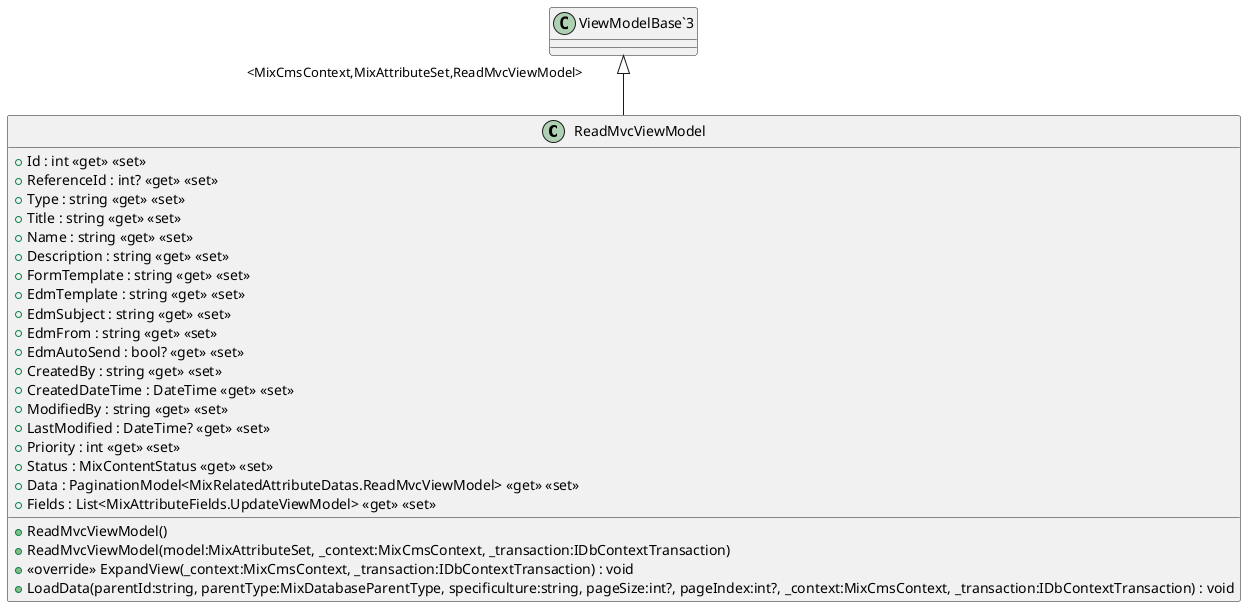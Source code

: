 @startuml
class ReadMvcViewModel {
    + Id : int <<get>> <<set>>
    + ReferenceId : int? <<get>> <<set>>
    + Type : string <<get>> <<set>>
    + Title : string <<get>> <<set>>
    + Name : string <<get>> <<set>>
    + Description : string <<get>> <<set>>
    + FormTemplate : string <<get>> <<set>>
    + EdmTemplate : string <<get>> <<set>>
    + EdmSubject : string <<get>> <<set>>
    + EdmFrom : string <<get>> <<set>>
    + EdmAutoSend : bool? <<get>> <<set>>
    + CreatedBy : string <<get>> <<set>>
    + CreatedDateTime : DateTime <<get>> <<set>>
    + ModifiedBy : string <<get>> <<set>>
    + LastModified : DateTime? <<get>> <<set>>
    + Priority : int <<get>> <<set>>
    + Status : MixContentStatus <<get>> <<set>>
    + Data : PaginationModel<MixRelatedAttributeDatas.ReadMvcViewModel> <<get>> <<set>>
    + Fields : List<MixAttributeFields.UpdateViewModel> <<get>> <<set>>
    + ReadMvcViewModel()
    + ReadMvcViewModel(model:MixAttributeSet, _context:MixCmsContext, _transaction:IDbContextTransaction)
    + <<override>> ExpandView(_context:MixCmsContext, _transaction:IDbContextTransaction) : void
    + LoadData(parentId:string, parentType:MixDatabaseParentType, specificulture:string, pageSize:int?, pageIndex:int?, _context:MixCmsContext, _transaction:IDbContextTransaction) : void
}
"ViewModelBase`3" "<MixCmsContext,MixAttributeSet,ReadMvcViewModel>" <|-- ReadMvcViewModel
@enduml
